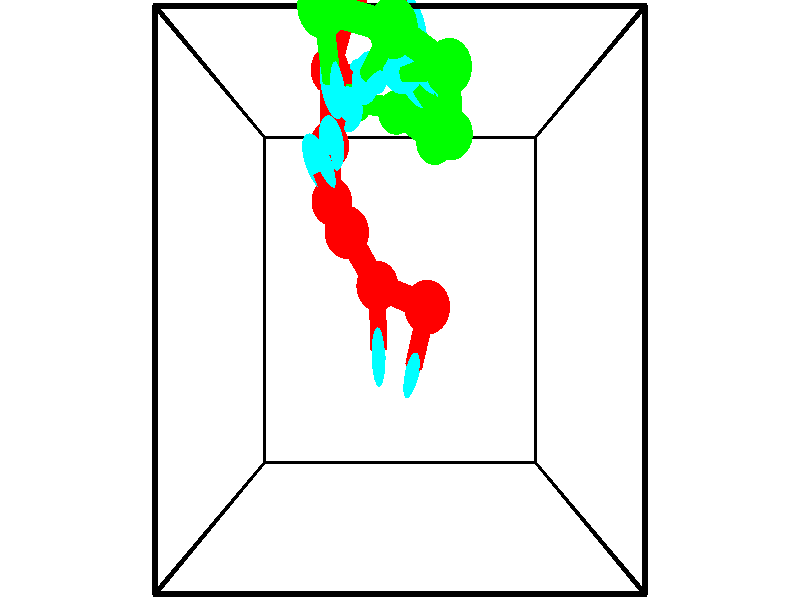 // switches for output
#declare DRAW_BASES = 1; // possible values are 0, 1; only relevant for DNA ribbons
#declare DRAW_BASES_TYPE = 3; // possible values are 1, 2, 3; only relevant for DNA ribbons
#declare DRAW_FOG = 0; // set to 1 to enable fog

#include "colors.inc"

#include "transforms.inc"
background { rgb <1, 1, 1>}

#default {
   normal{
       ripples 0.25
       frequency 0.20
       turbulence 0.2
       lambda 5
   }
	finish {
		phong 0.1
		phong_size 40.
	}
}

// original window dimensions: 1024x640


// camera settings

camera {
	sky <-0, 1, 0>
	up <-0, 1, 0>
	right 1.6 * <1, 0, 0>
	location <2.5, 2.5, 11.1562>
	look_at <2.5, 2.5, 2.5>
	direction <0, 0, -8.6562>
	angle 67.0682
}


# declare cpy_camera_pos = <2.5, 2.5, 11.1562>;
# if (DRAW_FOG = 1)
fog {
	fog_type 2
	up vnormalize(cpy_camera_pos)
	color rgbt<1,1,1,0.3>
	distance 1e-5
	fog_alt 3e-3
	fog_offset 4
}
# end


// LIGHTS

# declare lum = 6;
global_settings {
	ambient_light rgb lum * <0.05, 0.05, 0.05>
	max_trace_level 15
}# declare cpy_direct_light_amount = 0.25;
light_source
{	1000 * <-1, -1, 1>,
	rgb lum * cpy_direct_light_amount
	parallel
}

light_source
{	1000 * <1, 1, -1>,
	rgb lum * cpy_direct_light_amount
	parallel
}

// strand 0

// nucleotide -1

// particle -1
sphere {
	<2.797957, 2.434579, 4.541559> 0.250000
	pigment { color rgbt <1,0,0,0> }
	no_shadow
}
cylinder {
	<2.711449, 2.087029, 4.363444>,  <2.659544, 1.878498, 4.256576>, 0.100000
	pigment { color rgbt <1,0,0,0> }
	no_shadow
}
cylinder {
	<2.711449, 2.087029, 4.363444>,  <2.797957, 2.434579, 4.541559>, 0.100000
	pigment { color rgbt <1,0,0,0> }
	no_shadow
}

// particle -1
sphere {
	<2.711449, 2.087029, 4.363444> 0.100000
	pigment { color rgbt <1,0,0,0> }
	no_shadow
}
sphere {
	0, 1
	scale<0.080000,0.200000,0.300000>
	matrix <-0.954917, 0.283248, -0.088901,
		0.203370, 0.405984, -0.890964,
		-0.216271, -0.868877, -0.445286,
		2.646567, 1.826365, 4.229858>
	pigment { color rgbt <0,1,1,0> }
	no_shadow
}
cylinder {
	<2.231425, 2.638186, 3.958993>,  <2.797957, 2.434579, 4.541559>, 0.130000
	pigment { color rgbt <1,0,0,0> }
	no_shadow
}

// nucleotide -1

// particle -1
sphere {
	<2.231425, 2.638186, 3.958993> 0.250000
	pigment { color rgbt <1,0,0,0> }
	no_shadow
}
cylinder {
	<2.242287, 2.250671, 4.057556>,  <2.248804, 2.018163, 4.116693>, 0.100000
	pigment { color rgbt <1,0,0,0> }
	no_shadow
}
cylinder {
	<2.242287, 2.250671, 4.057556>,  <2.231425, 2.638186, 3.958993>, 0.100000
	pigment { color rgbt <1,0,0,0> }
	no_shadow
}

// particle -1
sphere {
	<2.242287, 2.250671, 4.057556> 0.100000
	pigment { color rgbt <1,0,0,0> }
	no_shadow
}
sphere {
	0, 1
	scale<0.080000,0.200000,0.300000>
	matrix <-0.999019, -0.034925, -0.027215,
		0.034972, -0.245426, -0.968784,
		0.027155, -0.968786, 0.246407,
		2.250433, 1.960036, 4.131478>
	pigment { color rgbt <0,1,1,0> }
	no_shadow
}
cylinder {
	<1.898096, 3.138849, 4.307918>,  <2.231425, 2.638186, 3.958993>, 0.130000
	pigment { color rgbt <1,0,0,0> }
	no_shadow
}

// nucleotide -1

// particle -1
sphere {
	<1.898096, 3.138849, 4.307918> 0.250000
	pigment { color rgbt <1,0,0,0> }
	no_shadow
}
cylinder {
	<1.728790, 3.487938, 4.405244>,  <1.627207, 3.697392, 4.463640>, 0.100000
	pigment { color rgbt <1,0,0,0> }
	no_shadow
}
cylinder {
	<1.728790, 3.487938, 4.405244>,  <1.898096, 3.138849, 4.307918>, 0.100000
	pigment { color rgbt <1,0,0,0> }
	no_shadow
}

// particle -1
sphere {
	<1.728790, 3.487938, 4.405244> 0.100000
	pigment { color rgbt <1,0,0,0> }
	no_shadow
}
sphere {
	0, 1
	scale<0.080000,0.200000,0.300000>
	matrix <0.621060, 0.475017, -0.623412,
		-0.659645, -0.112754, -0.743071,
		-0.423264, 0.872723, 0.243316,
		1.601811, 3.749755, 4.478239>
	pigment { color rgbt <0,1,1,0> }
	no_shadow
}
cylinder {
	<1.656142, 3.515906, 3.672618>,  <1.898096, 3.138849, 4.307918>, 0.130000
	pigment { color rgbt <1,0,0,0> }
	no_shadow
}

// nucleotide -1

// particle -1
sphere {
	<1.656142, 3.515906, 3.672618> 0.250000
	pigment { color rgbt <1,0,0,0> }
	no_shadow
}
cylinder {
	<1.685211, 3.794289, 3.958376>,  <1.702653, 3.961318, 4.129832>, 0.100000
	pigment { color rgbt <1,0,0,0> }
	no_shadow
}
cylinder {
	<1.685211, 3.794289, 3.958376>,  <1.656142, 3.515906, 3.672618>, 0.100000
	pigment { color rgbt <1,0,0,0> }
	no_shadow
}

// particle -1
sphere {
	<1.685211, 3.794289, 3.958376> 0.100000
	pigment { color rgbt <1,0,0,0> }
	no_shadow
}
sphere {
	0, 1
	scale<0.080000,0.200000,0.300000>
	matrix <0.682711, 0.487458, -0.544326,
		-0.727066, 0.527285, -0.439712,
		0.072674, 0.695957, 0.714397,
		1.707013, 4.003076, 4.172696>
	pigment { color rgbt <0,1,1,0> }
	no_shadow
}
cylinder {
	<1.592095, 4.165878, 3.360025>,  <1.656142, 3.515906, 3.672618>, 0.130000
	pigment { color rgbt <1,0,0,0> }
	no_shadow
}

// nucleotide -1

// particle -1
sphere {
	<1.592095, 4.165878, 3.360025> 0.250000
	pigment { color rgbt <1,0,0,0> }
	no_shadow
}
cylinder {
	<1.755951, 4.294189, 3.701620>,  <1.854265, 4.371177, 3.906577>, 0.100000
	pigment { color rgbt <1,0,0,0> }
	no_shadow
}
cylinder {
	<1.755951, 4.294189, 3.701620>,  <1.592095, 4.165878, 3.360025>, 0.100000
	pigment { color rgbt <1,0,0,0> }
	no_shadow
}

// particle -1
sphere {
	<1.755951, 4.294189, 3.701620> 0.100000
	pigment { color rgbt <1,0,0,0> }
	no_shadow
}
sphere {
	0, 1
	scale<0.080000,0.200000,0.300000>
	matrix <0.644095, 0.561229, -0.519772,
		-0.646015, 0.762969, 0.023290,
		0.409641, 0.320779, 0.853988,
		1.878843, 4.390423, 3.957816>
	pigment { color rgbt <0,1,1,0> }
	no_shadow
}
cylinder {
	<1.595350, 4.974073, 3.336936>,  <1.592095, 4.165878, 3.360025>, 0.130000
	pigment { color rgbt <1,0,0,0> }
	no_shadow
}

// nucleotide -1

// particle -1
sphere {
	<1.595350, 4.974073, 3.336936> 0.250000
	pigment { color rgbt <1,0,0,0> }
	no_shadow
}
cylinder {
	<1.884705, 4.860939, 3.588877>,  <2.058318, 4.793059, 3.740041>, 0.100000
	pigment { color rgbt <1,0,0,0> }
	no_shadow
}
cylinder {
	<1.884705, 4.860939, 3.588877>,  <1.595350, 4.974073, 3.336936>, 0.100000
	pigment { color rgbt <1,0,0,0> }
	no_shadow
}

// particle -1
sphere {
	<1.884705, 4.860939, 3.588877> 0.100000
	pigment { color rgbt <1,0,0,0> }
	no_shadow
}
sphere {
	0, 1
	scale<0.080000,0.200000,0.300000>
	matrix <0.617584, 0.672940, -0.407114,
		-0.308707, 0.683489, 0.661470,
		0.723388, -0.282834, 0.629853,
		2.101721, 4.776089, 3.777833>
	pigment { color rgbt <0,1,1,0> }
	no_shadow
}
cylinder {
	<1.836014, 5.571925, 3.570633>,  <1.595350, 4.974073, 3.336936>, 0.130000
	pigment { color rgbt <1,0,0,0> }
	no_shadow
}

// nucleotide -1

// particle -1
sphere {
	<1.836014, 5.571925, 3.570633> 0.250000
	pigment { color rgbt <1,0,0,0> }
	no_shadow
}
cylinder {
	<2.133720, 5.319168, 3.657149>,  <2.312344, 5.167514, 3.709058>, 0.100000
	pigment { color rgbt <1,0,0,0> }
	no_shadow
}
cylinder {
	<2.133720, 5.319168, 3.657149>,  <1.836014, 5.571925, 3.570633>, 0.100000
	pigment { color rgbt <1,0,0,0> }
	no_shadow
}

// particle -1
sphere {
	<2.133720, 5.319168, 3.657149> 0.100000
	pigment { color rgbt <1,0,0,0> }
	no_shadow
}
sphere {
	0, 1
	scale<0.080000,0.200000,0.300000>
	matrix <0.658442, 0.639944, -0.396138,
		0.111904, 0.437246, 0.892353,
		0.744266, -0.631892, 0.216289,
		2.357000, 5.129601, 3.722036>
	pigment { color rgbt <0,1,1,0> }
	no_shadow
}
cylinder {
	<2.358186, 5.972697, 3.884462>,  <1.836014, 5.571925, 3.570633>, 0.130000
	pigment { color rgbt <1,0,0,0> }
	no_shadow
}

// nucleotide -1

// particle -1
sphere {
	<2.358186, 5.972697, 3.884462> 0.250000
	pigment { color rgbt <1,0,0,0> }
	no_shadow
}
cylinder {
	<2.528687, 5.633629, 3.758121>,  <2.630987, 5.430188, 3.682317>, 0.100000
	pigment { color rgbt <1,0,0,0> }
	no_shadow
}
cylinder {
	<2.528687, 5.633629, 3.758121>,  <2.358186, 5.972697, 3.884462>, 0.100000
	pigment { color rgbt <1,0,0,0> }
	no_shadow
}

// particle -1
sphere {
	<2.528687, 5.633629, 3.758121> 0.100000
	pigment { color rgbt <1,0,0,0> }
	no_shadow
}
sphere {
	0, 1
	scale<0.080000,0.200000,0.300000>
	matrix <0.743763, 0.527150, -0.411011,
		0.514903, -0.059725, 0.855165,
		0.426253, -0.847671, -0.315852,
		2.656562, 5.379328, 3.663365>
	pigment { color rgbt <0,1,1,0> }
	no_shadow
}
// strand 1

// nucleotide -1

// particle -1
sphere {
	<1.834138, 4.976607, 2.092268> 0.250000
	pigment { color rgbt <0,1,0,0> }
	no_shadow
}
cylinder {
	<2.073021, 5.297012, 2.108862>,  <2.216351, 5.489256, 2.118819>, 0.100000
	pigment { color rgbt <0,1,0,0> }
	no_shadow
}
cylinder {
	<2.073021, 5.297012, 2.108862>,  <1.834138, 4.976607, 2.092268>, 0.100000
	pigment { color rgbt <0,1,0,0> }
	no_shadow
}

// particle -1
sphere {
	<2.073021, 5.297012, 2.108862> 0.100000
	pigment { color rgbt <0,1,0,0> }
	no_shadow
}
sphere {
	0, 1
	scale<0.080000,0.200000,0.300000>
	matrix <0.371262, -0.321907, 0.870942,
		0.710991, -0.504730, -0.489632,
		0.597206, 0.801014, 0.041486,
		2.252183, 5.537316, 2.121308>
	pigment { color rgbt <0,1,1,0> }
	no_shadow
}
cylinder {
	<2.683918, 4.853737, 2.132892>,  <1.834138, 4.976607, 2.092268>, 0.130000
	pigment { color rgbt <0,1,0,0> }
	no_shadow
}

// nucleotide -1

// particle -1
sphere {
	<2.683918, 4.853737, 2.132892> 0.250000
	pigment { color rgbt <0,1,0,0> }
	no_shadow
}
cylinder {
	<2.551010, 5.189461, 2.305012>,  <2.471265, 5.390895, 2.408283>, 0.100000
	pigment { color rgbt <0,1,0,0> }
	no_shadow
}
cylinder {
	<2.551010, 5.189461, 2.305012>,  <2.683918, 4.853737, 2.132892>, 0.100000
	pigment { color rgbt <0,1,0,0> }
	no_shadow
}

// particle -1
sphere {
	<2.551010, 5.189461, 2.305012> 0.100000
	pigment { color rgbt <0,1,0,0> }
	no_shadow
}
sphere {
	0, 1
	scale<0.080000,0.200000,0.300000>
	matrix <0.186610, -0.388701, 0.902269,
		0.924540, 0.380095, -0.027470,
		-0.332270, 0.839309, 0.430299,
		2.451329, 5.441254, 2.434101>
	pigment { color rgbt <0,1,1,0> }
	no_shadow
}
cylinder {
	<2.447258, 4.666719, 2.784872>,  <2.683918, 4.853737, 2.132892>, 0.130000
	pigment { color rgbt <0,1,0,0> }
	no_shadow
}

// nucleotide -1

// particle -1
sphere {
	<2.447258, 4.666719, 2.784872> 0.250000
	pigment { color rgbt <0,1,0,0> }
	no_shadow
}
cylinder {
	<2.731270, 4.870262, 2.979571>,  <2.901677, 4.992388, 3.096390>, 0.100000
	pigment { color rgbt <0,1,0,0> }
	no_shadow
}
cylinder {
	<2.731270, 4.870262, 2.979571>,  <2.447258, 4.666719, 2.784872>, 0.100000
	pigment { color rgbt <0,1,0,0> }
	no_shadow
}

// particle -1
sphere {
	<2.731270, 4.870262, 2.979571> 0.100000
	pigment { color rgbt <0,1,0,0> }
	no_shadow
}
sphere {
	0, 1
	scale<0.080000,0.200000,0.300000>
	matrix <-0.361927, -0.329228, 0.872134,
		0.604043, -0.795407, -0.049592,
		0.710029, 0.508857, 0.486747,
		2.944278, 5.022920, 3.125595>
	pigment { color rgbt <0,1,1,0> }
	no_shadow
}
cylinder {
	<2.966064, 4.252690, 3.117178>,  <2.447258, 4.666719, 2.784872>, 0.130000
	pigment { color rgbt <0,1,0,0> }
	no_shadow
}

// nucleotide -1

// particle -1
sphere {
	<2.966064, 4.252690, 3.117178> 0.250000
	pigment { color rgbt <0,1,0,0> }
	no_shadow
}
cylinder {
	<2.899338, 4.590317, 3.321030>,  <2.859302, 4.792893, 3.443341>, 0.100000
	pigment { color rgbt <0,1,0,0> }
	no_shadow
}
cylinder {
	<2.899338, 4.590317, 3.321030>,  <2.966064, 4.252690, 3.117178>, 0.100000
	pigment { color rgbt <0,1,0,0> }
	no_shadow
}

// particle -1
sphere {
	<2.899338, 4.590317, 3.321030> 0.100000
	pigment { color rgbt <0,1,0,0> }
	no_shadow
}
sphere {
	0, 1
	scale<0.080000,0.200000,0.300000>
	matrix <-0.409308, -0.529513, 0.743023,
		0.897017, -0.084647, 0.433815,
		-0.166816, 0.844068, 0.509629,
		2.849293, 4.843537, 3.473919>
	pigment { color rgbt <0,1,1,0> }
	no_shadow
}
cylinder {
	<3.117634, 4.148368, 3.941524>,  <2.966064, 4.252690, 3.117178>, 0.130000
	pigment { color rgbt <0,1,0,0> }
	no_shadow
}

// nucleotide -1

// particle -1
sphere {
	<3.117634, 4.148368, 3.941524> 0.250000
	pigment { color rgbt <0,1,0,0> }
	no_shadow
}
cylinder {
	<2.880882, 4.463951, 3.875523>,  <2.738831, 4.653301, 3.835922>, 0.100000
	pigment { color rgbt <0,1,0,0> }
	no_shadow
}
cylinder {
	<2.880882, 4.463951, 3.875523>,  <3.117634, 4.148368, 3.941524>, 0.100000
	pigment { color rgbt <0,1,0,0> }
	no_shadow
}

// particle -1
sphere {
	<2.880882, 4.463951, 3.875523> 0.100000
	pigment { color rgbt <0,1,0,0> }
	no_shadow
}
sphere {
	0, 1
	scale<0.080000,0.200000,0.300000>
	matrix <-0.639337, -0.334871, 0.692177,
		0.490844, 0.515177, 0.702613,
		-0.591879, 0.788957, -0.165002,
		2.703319, 4.700638, 3.826022>
	pigment { color rgbt <0,1,1,0> }
	no_shadow
}
cylinder {
	<3.019984, 4.576712, 4.682315>,  <3.117634, 4.148368, 3.941524>, 0.130000
	pigment { color rgbt <0,1,0,0> }
	no_shadow
}

// nucleotide -1

// particle -1
sphere {
	<3.019984, 4.576712, 4.682315> 0.250000
	pigment { color rgbt <0,1,0,0> }
	no_shadow
}
cylinder {
	<2.734070, 4.634468, 4.408604>,  <2.562521, 4.669122, 4.244378>, 0.100000
	pigment { color rgbt <0,1,0,0> }
	no_shadow
}
cylinder {
	<2.734070, 4.634468, 4.408604>,  <3.019984, 4.576712, 4.682315>, 0.100000
	pigment { color rgbt <0,1,0,0> }
	no_shadow
}

// particle -1
sphere {
	<2.734070, 4.634468, 4.408604> 0.100000
	pigment { color rgbt <0,1,0,0> }
	no_shadow
}
sphere {
	0, 1
	scale<0.080000,0.200000,0.300000>
	matrix <-0.668924, -0.426601, 0.608730,
		-0.204018, 0.892840, 0.401514,
		-0.714785, 0.144390, -0.684276,
		2.519634, 4.677785, 4.203321>
	pigment { color rgbt <0,1,1,0> }
	no_shadow
}
cylinder {
	<2.429753, 4.802088, 5.029253>,  <3.019984, 4.576712, 4.682315>, 0.130000
	pigment { color rgbt <0,1,0,0> }
	no_shadow
}

// nucleotide -1

// particle -1
sphere {
	<2.429753, 4.802088, 5.029253> 0.250000
	pigment { color rgbt <0,1,0,0> }
	no_shadow
}
cylinder {
	<2.254791, 4.656570, 4.700296>,  <2.149815, 4.569260, 4.502922>, 0.100000
	pigment { color rgbt <0,1,0,0> }
	no_shadow
}
cylinder {
	<2.254791, 4.656570, 4.700296>,  <2.429753, 4.802088, 5.029253>, 0.100000
	pigment { color rgbt <0,1,0,0> }
	no_shadow
}

// particle -1
sphere {
	<2.254791, 4.656570, 4.700296> 0.100000
	pigment { color rgbt <0,1,0,0> }
	no_shadow
}
sphere {
	0, 1
	scale<0.080000,0.200000,0.300000>
	matrix <-0.756022, -0.346433, 0.555351,
		-0.486938, 0.864660, -0.123506,
		-0.437403, -0.363795, -0.822394,
		2.123570, 4.547432, 4.453578>
	pigment { color rgbt <0,1,1,0> }
	no_shadow
}
cylinder {
	<1.715369, 4.963192, 5.057270>,  <2.429753, 4.802088, 5.029253>, 0.130000
	pigment { color rgbt <0,1,0,0> }
	no_shadow
}

// nucleotide -1

// particle -1
sphere {
	<1.715369, 4.963192, 5.057270> 0.250000
	pigment { color rgbt <0,1,0,0> }
	no_shadow
}
cylinder {
	<1.746864, 4.653114, 4.806552>,  <1.765761, 4.467067, 4.656121>, 0.100000
	pigment { color rgbt <0,1,0,0> }
	no_shadow
}
cylinder {
	<1.746864, 4.653114, 4.806552>,  <1.715369, 4.963192, 5.057270>, 0.100000
	pigment { color rgbt <0,1,0,0> }
	no_shadow
}

// particle -1
sphere {
	<1.746864, 4.653114, 4.806552> 0.100000
	pigment { color rgbt <0,1,0,0> }
	no_shadow
}
sphere {
	0, 1
	scale<0.080000,0.200000,0.300000>
	matrix <-0.752692, -0.458488, 0.472486,
		-0.653647, 0.434581, -0.619584,
		0.078738, -0.775195, -0.626795,
		1.770486, 4.420556, 4.618514>
	pigment { color rgbt <0,1,1,0> }
	no_shadow
}
// box output
cylinder {
	<0.000000, 0.000000, 0.000000>,  <5.000000, 0.000000, 0.000000>, 0.025000
	pigment { color rgbt <0,0,0,0> }
	no_shadow
}
cylinder {
	<0.000000, 0.000000, 0.000000>,  <0.000000, 5.000000, 0.000000>, 0.025000
	pigment { color rgbt <0,0,0,0> }
	no_shadow
}
cylinder {
	<0.000000, 0.000000, 0.000000>,  <0.000000, 0.000000, 5.000000>, 0.025000
	pigment { color rgbt <0,0,0,0> }
	no_shadow
}
cylinder {
	<5.000000, 5.000000, 5.000000>,  <0.000000, 5.000000, 5.000000>, 0.025000
	pigment { color rgbt <0,0,0,0> }
	no_shadow
}
cylinder {
	<5.000000, 5.000000, 5.000000>,  <5.000000, 0.000000, 5.000000>, 0.025000
	pigment { color rgbt <0,0,0,0> }
	no_shadow
}
cylinder {
	<5.000000, 5.000000, 5.000000>,  <5.000000, 5.000000, 0.000000>, 0.025000
	pigment { color rgbt <0,0,0,0> }
	no_shadow
}
cylinder {
	<0.000000, 0.000000, 5.000000>,  <0.000000, 5.000000, 5.000000>, 0.025000
	pigment { color rgbt <0,0,0,0> }
	no_shadow
}
cylinder {
	<0.000000, 0.000000, 5.000000>,  <5.000000, 0.000000, 5.000000>, 0.025000
	pigment { color rgbt <0,0,0,0> }
	no_shadow
}
cylinder {
	<5.000000, 5.000000, 0.000000>,  <0.000000, 5.000000, 0.000000>, 0.025000
	pigment { color rgbt <0,0,0,0> }
	no_shadow
}
cylinder {
	<5.000000, 5.000000, 0.000000>,  <5.000000, 0.000000, 0.000000>, 0.025000
	pigment { color rgbt <0,0,0,0> }
	no_shadow
}
cylinder {
	<5.000000, 0.000000, 5.000000>,  <5.000000, 0.000000, 0.000000>, 0.025000
	pigment { color rgbt <0,0,0,0> }
	no_shadow
}
cylinder {
	<0.000000, 5.000000, 0.000000>,  <0.000000, 5.000000, 5.000000>, 0.025000
	pigment { color rgbt <0,0,0,0> }
	no_shadow
}
// end of box output
